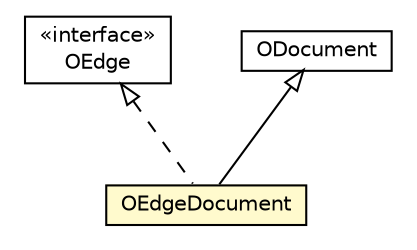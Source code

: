 #!/usr/local/bin/dot
#
# Class diagram 
# Generated by UMLGraph version R5_6-24-gf6e263 (http://www.umlgraph.org/)
#

digraph G {
	edge [fontname="Helvetica",fontsize=10,labelfontname="Helvetica",labelfontsize=10];
	node [fontname="Helvetica",fontsize=10,shape=plaintext];
	nodesep=0.25;
	ranksep=0.5;
	// com.orientechnologies.orient.core.record.OEdge
	c3190885 [label=<<table title="com.orientechnologies.orient.core.record.OEdge" border="0" cellborder="1" cellspacing="0" cellpadding="2" port="p" href="../OEdge.html">
		<tr><td><table border="0" cellspacing="0" cellpadding="1">
<tr><td align="center" balign="center"> &#171;interface&#187; </td></tr>
<tr><td align="center" balign="center"> OEdge </td></tr>
		</table></td></tr>
		</table>>, URL="../OEdge.html", fontname="Helvetica", fontcolor="black", fontsize=10.0];
	// com.orientechnologies.orient.core.record.impl.ODocument
	c3190898 [label=<<table title="com.orientechnologies.orient.core.record.impl.ODocument" border="0" cellborder="1" cellspacing="0" cellpadding="2" port="p" href="./ODocument.html">
		<tr><td><table border="0" cellspacing="0" cellpadding="1">
<tr><td align="center" balign="center"> ODocument </td></tr>
		</table></td></tr>
		</table>>, URL="./ODocument.html", fontname="Helvetica", fontcolor="black", fontsize=10.0];
	// com.orientechnologies.orient.core.record.impl.OEdgeDocument
	c3190901 [label=<<table title="com.orientechnologies.orient.core.record.impl.OEdgeDocument" border="0" cellborder="1" cellspacing="0" cellpadding="2" port="p" bgcolor="lemonChiffon" href="./OEdgeDocument.html">
		<tr><td><table border="0" cellspacing="0" cellpadding="1">
<tr><td align="center" balign="center"> OEdgeDocument </td></tr>
		</table></td></tr>
		</table>>, URL="./OEdgeDocument.html", fontname="Helvetica", fontcolor="black", fontsize=10.0];
	//com.orientechnologies.orient.core.record.impl.OEdgeDocument extends com.orientechnologies.orient.core.record.impl.ODocument
	c3190898:p -> c3190901:p [dir=back,arrowtail=empty];
	//com.orientechnologies.orient.core.record.impl.OEdgeDocument implements com.orientechnologies.orient.core.record.OEdge
	c3190885:p -> c3190901:p [dir=back,arrowtail=empty,style=dashed];
}

